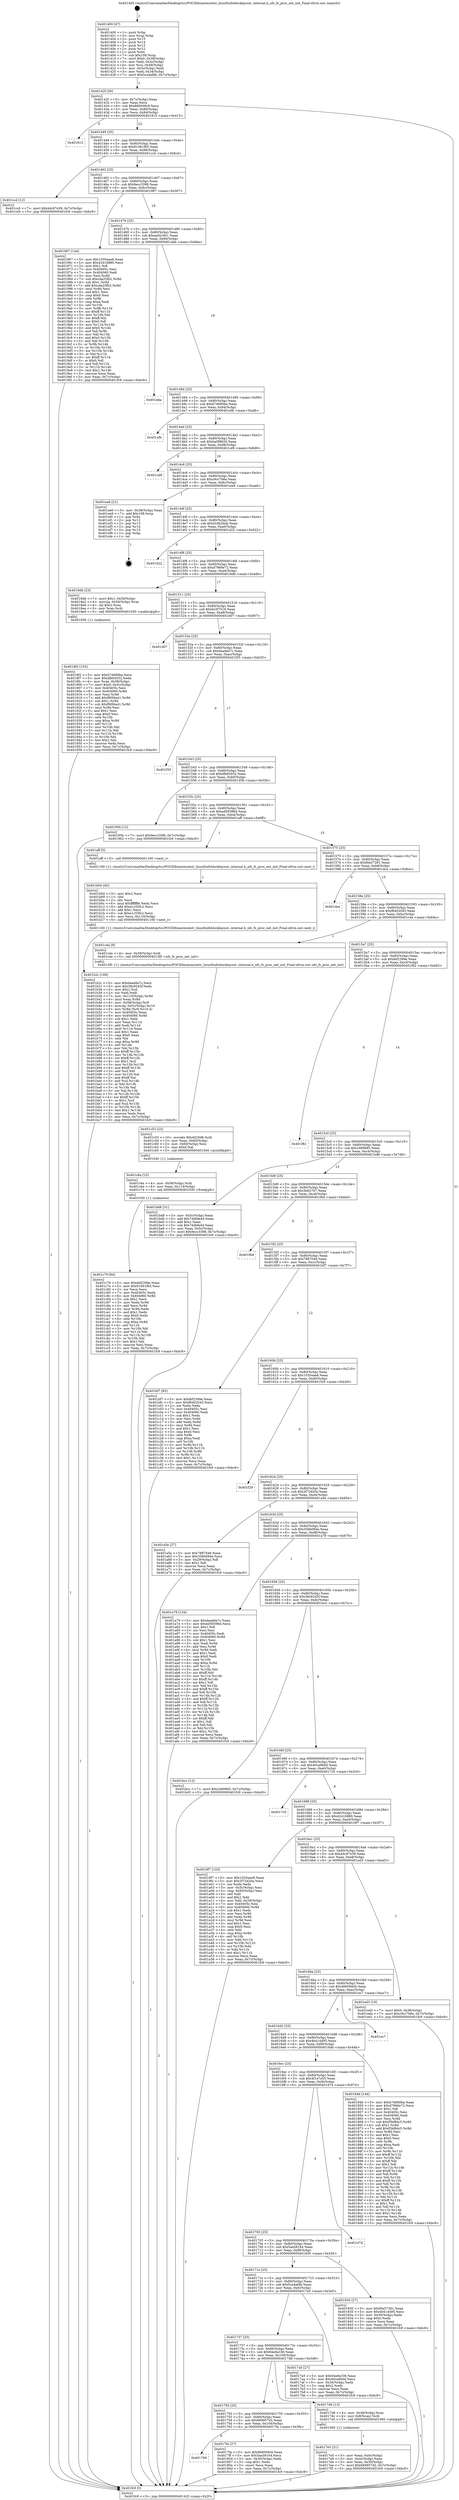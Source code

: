 digraph "0x401400" {
  label = "0x401400 (/mnt/c/Users/mathe/Desktop/tcc/POCII/binaries/extr_linuxfsnfsblocklayout..internal.h_nfs_fs_proc_net_init_Final-ollvm.out::main(0))"
  labelloc = "t"
  node[shape=record]

  Entry [label="",width=0.3,height=0.3,shape=circle,fillcolor=black,style=filled]
  "0x40142f" [label="{
     0x40142f [26]\l
     | [instrs]\l
     &nbsp;&nbsp;0x40142f \<+3\>: mov -0x7c(%rbp),%eax\l
     &nbsp;&nbsp;0x401432 \<+2\>: mov %eax,%ecx\l
     &nbsp;&nbsp;0x401434 \<+6\>: sub $0x866009c9,%ecx\l
     &nbsp;&nbsp;0x40143a \<+3\>: mov %eax,-0x80(%rbp)\l
     &nbsp;&nbsp;0x40143d \<+6\>: mov %ecx,-0x84(%rbp)\l
     &nbsp;&nbsp;0x401443 \<+6\>: je 0000000000401815 \<main+0x415\>\l
  }"]
  "0x401815" [label="{
     0x401815\l
  }", style=dashed]
  "0x401449" [label="{
     0x401449 [25]\l
     | [instrs]\l
     &nbsp;&nbsp;0x401449 \<+5\>: jmp 000000000040144e \<main+0x4e\>\l
     &nbsp;&nbsp;0x40144e \<+3\>: mov -0x80(%rbp),%eax\l
     &nbsp;&nbsp;0x401451 \<+5\>: sub $0x91061f65,%eax\l
     &nbsp;&nbsp;0x401456 \<+6\>: mov %eax,-0x88(%rbp)\l
     &nbsp;&nbsp;0x40145c \<+6\>: je 0000000000401ccd \<main+0x8cd\>\l
  }"]
  Exit [label="",width=0.3,height=0.3,shape=circle,fillcolor=black,style=filled,peripheries=2]
  "0x401ccd" [label="{
     0x401ccd [12]\l
     | [instrs]\l
     &nbsp;&nbsp;0x401ccd \<+7\>: movl $0x44c97e39,-0x7c(%rbp)\l
     &nbsp;&nbsp;0x401cd4 \<+5\>: jmp 0000000000401fc9 \<main+0xbc9\>\l
  }"]
  "0x401462" [label="{
     0x401462 [25]\l
     | [instrs]\l
     &nbsp;&nbsp;0x401462 \<+5\>: jmp 0000000000401467 \<main+0x67\>\l
     &nbsp;&nbsp;0x401467 \<+3\>: mov -0x80(%rbp),%eax\l
     &nbsp;&nbsp;0x40146a \<+5\>: sub $0x9ecc3398,%eax\l
     &nbsp;&nbsp;0x40146f \<+6\>: mov %eax,-0x8c(%rbp)\l
     &nbsp;&nbsp;0x401475 \<+6\>: je 0000000000401967 \<main+0x567\>\l
  }"]
  "0x401c79" [label="{
     0x401c79 [84]\l
     | [instrs]\l
     &nbsp;&nbsp;0x401c79 \<+5\>: mov $0xfef2399e,%eax\l
     &nbsp;&nbsp;0x401c7e \<+5\>: mov $0x91061f65,%esi\l
     &nbsp;&nbsp;0x401c83 \<+2\>: xor %ecx,%ecx\l
     &nbsp;&nbsp;0x401c85 \<+7\>: mov 0x40405c,%edx\l
     &nbsp;&nbsp;0x401c8c \<+8\>: mov 0x404060,%r8d\l
     &nbsp;&nbsp;0x401c94 \<+3\>: sub $0x1,%ecx\l
     &nbsp;&nbsp;0x401c97 \<+3\>: mov %edx,%r9d\l
     &nbsp;&nbsp;0x401c9a \<+3\>: add %ecx,%r9d\l
     &nbsp;&nbsp;0x401c9d \<+4\>: imul %r9d,%edx\l
     &nbsp;&nbsp;0x401ca1 \<+3\>: and $0x1,%edx\l
     &nbsp;&nbsp;0x401ca4 \<+3\>: cmp $0x0,%edx\l
     &nbsp;&nbsp;0x401ca7 \<+4\>: sete %r10b\l
     &nbsp;&nbsp;0x401cab \<+4\>: cmp $0xa,%r8d\l
     &nbsp;&nbsp;0x401caf \<+4\>: setl %r11b\l
     &nbsp;&nbsp;0x401cb3 \<+3\>: mov %r10b,%bl\l
     &nbsp;&nbsp;0x401cb6 \<+3\>: and %r11b,%bl\l
     &nbsp;&nbsp;0x401cb9 \<+3\>: xor %r11b,%r10b\l
     &nbsp;&nbsp;0x401cbc \<+3\>: or %r10b,%bl\l
     &nbsp;&nbsp;0x401cbf \<+3\>: test $0x1,%bl\l
     &nbsp;&nbsp;0x401cc2 \<+3\>: cmovne %esi,%eax\l
     &nbsp;&nbsp;0x401cc5 \<+3\>: mov %eax,-0x7c(%rbp)\l
     &nbsp;&nbsp;0x401cc8 \<+5\>: jmp 0000000000401fc9 \<main+0xbc9\>\l
  }"]
  "0x401967" [label="{
     0x401967 [144]\l
     | [instrs]\l
     &nbsp;&nbsp;0x401967 \<+5\>: mov $0x1035eae8,%eax\l
     &nbsp;&nbsp;0x40196c \<+5\>: mov $0x42416880,%ecx\l
     &nbsp;&nbsp;0x401971 \<+2\>: mov $0x1,%dl\l
     &nbsp;&nbsp;0x401973 \<+7\>: mov 0x40405c,%esi\l
     &nbsp;&nbsp;0x40197a \<+7\>: mov 0x404060,%edi\l
     &nbsp;&nbsp;0x401981 \<+3\>: mov %esi,%r8d\l
     &nbsp;&nbsp;0x401984 \<+7\>: sub $0xcda25fb2,%r8d\l
     &nbsp;&nbsp;0x40198b \<+4\>: sub $0x1,%r8d\l
     &nbsp;&nbsp;0x40198f \<+7\>: add $0xcda25fb2,%r8d\l
     &nbsp;&nbsp;0x401996 \<+4\>: imul %r8d,%esi\l
     &nbsp;&nbsp;0x40199a \<+3\>: and $0x1,%esi\l
     &nbsp;&nbsp;0x40199d \<+3\>: cmp $0x0,%esi\l
     &nbsp;&nbsp;0x4019a0 \<+4\>: sete %r9b\l
     &nbsp;&nbsp;0x4019a4 \<+3\>: cmp $0xa,%edi\l
     &nbsp;&nbsp;0x4019a7 \<+4\>: setl %r10b\l
     &nbsp;&nbsp;0x4019ab \<+3\>: mov %r9b,%r11b\l
     &nbsp;&nbsp;0x4019ae \<+4\>: xor $0xff,%r11b\l
     &nbsp;&nbsp;0x4019b2 \<+3\>: mov %r10b,%bl\l
     &nbsp;&nbsp;0x4019b5 \<+3\>: xor $0xff,%bl\l
     &nbsp;&nbsp;0x4019b8 \<+3\>: xor $0x0,%dl\l
     &nbsp;&nbsp;0x4019bb \<+3\>: mov %r11b,%r14b\l
     &nbsp;&nbsp;0x4019be \<+4\>: and $0x0,%r14b\l
     &nbsp;&nbsp;0x4019c2 \<+3\>: and %dl,%r9b\l
     &nbsp;&nbsp;0x4019c5 \<+3\>: mov %bl,%r15b\l
     &nbsp;&nbsp;0x4019c8 \<+4\>: and $0x0,%r15b\l
     &nbsp;&nbsp;0x4019cc \<+3\>: and %dl,%r10b\l
     &nbsp;&nbsp;0x4019cf \<+3\>: or %r9b,%r14b\l
     &nbsp;&nbsp;0x4019d2 \<+3\>: or %r10b,%r15b\l
     &nbsp;&nbsp;0x4019d5 \<+3\>: xor %r15b,%r14b\l
     &nbsp;&nbsp;0x4019d8 \<+3\>: or %bl,%r11b\l
     &nbsp;&nbsp;0x4019db \<+4\>: xor $0xff,%r11b\l
     &nbsp;&nbsp;0x4019df \<+3\>: or $0x0,%dl\l
     &nbsp;&nbsp;0x4019e2 \<+3\>: and %dl,%r11b\l
     &nbsp;&nbsp;0x4019e5 \<+3\>: or %r11b,%r14b\l
     &nbsp;&nbsp;0x4019e8 \<+4\>: test $0x1,%r14b\l
     &nbsp;&nbsp;0x4019ec \<+3\>: cmovne %ecx,%eax\l
     &nbsp;&nbsp;0x4019ef \<+3\>: mov %eax,-0x7c(%rbp)\l
     &nbsp;&nbsp;0x4019f2 \<+5\>: jmp 0000000000401fc9 \<main+0xbc9\>\l
  }"]
  "0x40147b" [label="{
     0x40147b [25]\l
     | [instrs]\l
     &nbsp;&nbsp;0x40147b \<+5\>: jmp 0000000000401480 \<main+0x80\>\l
     &nbsp;&nbsp;0x401480 \<+3\>: mov -0x80(%rbp),%eax\l
     &nbsp;&nbsp;0x401483 \<+5\>: sub $0xaed2c9c1,%eax\l
     &nbsp;&nbsp;0x401488 \<+6\>: mov %eax,-0x90(%rbp)\l
     &nbsp;&nbsp;0x40148e \<+6\>: je 0000000000401dda \<main+0x9da\>\l
  }"]
  "0x401c6a" [label="{
     0x401c6a [15]\l
     | [instrs]\l
     &nbsp;&nbsp;0x401c6a \<+4\>: mov -0x58(%rbp),%rdi\l
     &nbsp;&nbsp;0x401c6e \<+6\>: mov %eax,-0x114(%rbp)\l
     &nbsp;&nbsp;0x401c74 \<+5\>: call 0000000000401030 \<free@plt\>\l
     | [calls]\l
     &nbsp;&nbsp;0x401030 \{1\} (unknown)\l
  }"]
  "0x401dda" [label="{
     0x401dda\l
  }", style=dashed]
  "0x401494" [label="{
     0x401494 [25]\l
     | [instrs]\l
     &nbsp;&nbsp;0x401494 \<+5\>: jmp 0000000000401499 \<main+0x99\>\l
     &nbsp;&nbsp;0x401499 \<+3\>: mov -0x80(%rbp),%eax\l
     &nbsp;&nbsp;0x40149c \<+5\>: sub $0xb74680ba,%eax\l
     &nbsp;&nbsp;0x4014a1 \<+6\>: mov %eax,-0x94(%rbp)\l
     &nbsp;&nbsp;0x4014a7 \<+6\>: je 0000000000401efb \<main+0xafb\>\l
  }"]
  "0x401c53" [label="{
     0x401c53 [23]\l
     | [instrs]\l
     &nbsp;&nbsp;0x401c53 \<+10\>: movabs $0x4020d6,%rdi\l
     &nbsp;&nbsp;0x401c5d \<+3\>: mov %eax,-0x60(%rbp)\l
     &nbsp;&nbsp;0x401c60 \<+3\>: mov -0x60(%rbp),%esi\l
     &nbsp;&nbsp;0x401c63 \<+2\>: mov $0x0,%al\l
     &nbsp;&nbsp;0x401c65 \<+5\>: call 0000000000401040 \<printf@plt\>\l
     | [calls]\l
     &nbsp;&nbsp;0x401040 \{1\} (unknown)\l
  }"]
  "0x401efb" [label="{
     0x401efb\l
  }", style=dashed]
  "0x4014ad" [label="{
     0x4014ad [25]\l
     | [instrs]\l
     &nbsp;&nbsp;0x4014ad \<+5\>: jmp 00000000004014b2 \<main+0xb2\>\l
     &nbsp;&nbsp;0x4014b2 \<+3\>: mov -0x80(%rbp),%eax\l
     &nbsp;&nbsp;0x4014b5 \<+5\>: sub $0xba5f8626,%eax\l
     &nbsp;&nbsp;0x4014ba \<+6\>: mov %eax,-0x98(%rbp)\l
     &nbsp;&nbsp;0x4014c0 \<+6\>: je 0000000000401cd9 \<main+0x8d9\>\l
  }"]
  "0x401b2c" [label="{
     0x401b2c [160]\l
     | [instrs]\l
     &nbsp;&nbsp;0x401b2c \<+5\>: mov $0xdeadda7c,%ecx\l
     &nbsp;&nbsp;0x401b31 \<+5\>: mov $0x38c9245f,%edx\l
     &nbsp;&nbsp;0x401b36 \<+3\>: mov $0x1,%sil\l
     &nbsp;&nbsp;0x401b39 \<+2\>: xor %edi,%edi\l
     &nbsp;&nbsp;0x401b3b \<+7\>: mov -0x110(%rbp),%r8d\l
     &nbsp;&nbsp;0x401b42 \<+4\>: imul %eax,%r8d\l
     &nbsp;&nbsp;0x401b46 \<+4\>: mov -0x58(%rbp),%r9\l
     &nbsp;&nbsp;0x401b4a \<+4\>: movslq -0x5c(%rbp),%r10\l
     &nbsp;&nbsp;0x401b4e \<+4\>: mov %r8d,(%r9,%r10,4)\l
     &nbsp;&nbsp;0x401b52 \<+7\>: mov 0x40405c,%eax\l
     &nbsp;&nbsp;0x401b59 \<+8\>: mov 0x404060,%r8d\l
     &nbsp;&nbsp;0x401b61 \<+3\>: sub $0x1,%edi\l
     &nbsp;&nbsp;0x401b64 \<+3\>: mov %eax,%r11d\l
     &nbsp;&nbsp;0x401b67 \<+3\>: add %edi,%r11d\l
     &nbsp;&nbsp;0x401b6a \<+4\>: imul %r11d,%eax\l
     &nbsp;&nbsp;0x401b6e \<+3\>: and $0x1,%eax\l
     &nbsp;&nbsp;0x401b71 \<+3\>: cmp $0x0,%eax\l
     &nbsp;&nbsp;0x401b74 \<+3\>: sete %bl\l
     &nbsp;&nbsp;0x401b77 \<+4\>: cmp $0xa,%r8d\l
     &nbsp;&nbsp;0x401b7b \<+4\>: setl %r14b\l
     &nbsp;&nbsp;0x401b7f \<+3\>: mov %bl,%r15b\l
     &nbsp;&nbsp;0x401b82 \<+4\>: xor $0xff,%r15b\l
     &nbsp;&nbsp;0x401b86 \<+3\>: mov %r14b,%r12b\l
     &nbsp;&nbsp;0x401b89 \<+4\>: xor $0xff,%r12b\l
     &nbsp;&nbsp;0x401b8d \<+4\>: xor $0x1,%sil\l
     &nbsp;&nbsp;0x401b91 \<+3\>: mov %r15b,%r13b\l
     &nbsp;&nbsp;0x401b94 \<+4\>: and $0xff,%r13b\l
     &nbsp;&nbsp;0x401b98 \<+3\>: and %sil,%bl\l
     &nbsp;&nbsp;0x401b9b \<+3\>: mov %r12b,%al\l
     &nbsp;&nbsp;0x401b9e \<+2\>: and $0xff,%al\l
     &nbsp;&nbsp;0x401ba0 \<+3\>: and %sil,%r14b\l
     &nbsp;&nbsp;0x401ba3 \<+3\>: or %bl,%r13b\l
     &nbsp;&nbsp;0x401ba6 \<+3\>: or %r14b,%al\l
     &nbsp;&nbsp;0x401ba9 \<+3\>: xor %al,%r13b\l
     &nbsp;&nbsp;0x401bac \<+3\>: or %r12b,%r15b\l
     &nbsp;&nbsp;0x401baf \<+4\>: xor $0xff,%r15b\l
     &nbsp;&nbsp;0x401bb3 \<+4\>: or $0x1,%sil\l
     &nbsp;&nbsp;0x401bb7 \<+3\>: and %sil,%r15b\l
     &nbsp;&nbsp;0x401bba \<+3\>: or %r15b,%r13b\l
     &nbsp;&nbsp;0x401bbd \<+4\>: test $0x1,%r13b\l
     &nbsp;&nbsp;0x401bc1 \<+3\>: cmovne %edx,%ecx\l
     &nbsp;&nbsp;0x401bc4 \<+3\>: mov %ecx,-0x7c(%rbp)\l
     &nbsp;&nbsp;0x401bc7 \<+5\>: jmp 0000000000401fc9 \<main+0xbc9\>\l
  }"]
  "0x401cd9" [label="{
     0x401cd9\l
  }", style=dashed]
  "0x4014c6" [label="{
     0x4014c6 [25]\l
     | [instrs]\l
     &nbsp;&nbsp;0x4014c6 \<+5\>: jmp 00000000004014cb \<main+0xcb\>\l
     &nbsp;&nbsp;0x4014cb \<+3\>: mov -0x80(%rbp),%eax\l
     &nbsp;&nbsp;0x4014ce \<+5\>: sub $0xc9cc7b6e,%eax\l
     &nbsp;&nbsp;0x4014d3 \<+6\>: mov %eax,-0x9c(%rbp)\l
     &nbsp;&nbsp;0x4014d9 \<+6\>: je 0000000000401ee6 \<main+0xae6\>\l
  }"]
  "0x401b04" [label="{
     0x401b04 [40]\l
     | [instrs]\l
     &nbsp;&nbsp;0x401b04 \<+5\>: mov $0x2,%ecx\l
     &nbsp;&nbsp;0x401b09 \<+1\>: cltd\l
     &nbsp;&nbsp;0x401b0a \<+2\>: idiv %ecx\l
     &nbsp;&nbsp;0x401b0c \<+6\>: imul $0xfffffffe,%edx,%ecx\l
     &nbsp;&nbsp;0x401b12 \<+6\>: add $0xe1c55fc2,%ecx\l
     &nbsp;&nbsp;0x401b18 \<+3\>: add $0x1,%ecx\l
     &nbsp;&nbsp;0x401b1b \<+6\>: sub $0xe1c55fc2,%ecx\l
     &nbsp;&nbsp;0x401b21 \<+6\>: mov %ecx,-0x110(%rbp)\l
     &nbsp;&nbsp;0x401b27 \<+5\>: call 0000000000401160 \<next_i\>\l
     | [calls]\l
     &nbsp;&nbsp;0x401160 \{1\} (/mnt/c/Users/mathe/Desktop/tcc/POCII/binaries/extr_linuxfsnfsblocklayout..internal.h_nfs_fs_proc_net_init_Final-ollvm.out::next_i)\l
  }"]
  "0x401ee6" [label="{
     0x401ee6 [21]\l
     | [instrs]\l
     &nbsp;&nbsp;0x401ee6 \<+3\>: mov -0x38(%rbp),%eax\l
     &nbsp;&nbsp;0x401ee9 \<+7\>: add $0x108,%rsp\l
     &nbsp;&nbsp;0x401ef0 \<+1\>: pop %rbx\l
     &nbsp;&nbsp;0x401ef1 \<+2\>: pop %r12\l
     &nbsp;&nbsp;0x401ef3 \<+2\>: pop %r13\l
     &nbsp;&nbsp;0x401ef5 \<+2\>: pop %r14\l
     &nbsp;&nbsp;0x401ef7 \<+2\>: pop %r15\l
     &nbsp;&nbsp;0x401ef9 \<+1\>: pop %rbp\l
     &nbsp;&nbsp;0x401efa \<+1\>: ret\l
  }"]
  "0x4014df" [label="{
     0x4014df [25]\l
     | [instrs]\l
     &nbsp;&nbsp;0x4014df \<+5\>: jmp 00000000004014e4 \<main+0xe4\>\l
     &nbsp;&nbsp;0x4014e4 \<+3\>: mov -0x80(%rbp),%eax\l
     &nbsp;&nbsp;0x4014e7 \<+5\>: sub $0xd16b2bab,%eax\l
     &nbsp;&nbsp;0x4014ec \<+6\>: mov %eax,-0xa0(%rbp)\l
     &nbsp;&nbsp;0x4014f2 \<+6\>: je 0000000000401d22 \<main+0x922\>\l
  }"]
  "0x4018f2" [label="{
     0x4018f2 [105]\l
     | [instrs]\l
     &nbsp;&nbsp;0x4018f2 \<+5\>: mov $0xb74680ba,%ecx\l
     &nbsp;&nbsp;0x4018f7 \<+5\>: mov $0xdfb92032,%edx\l
     &nbsp;&nbsp;0x4018fc \<+4\>: mov %rax,-0x58(%rbp)\l
     &nbsp;&nbsp;0x401900 \<+7\>: movl $0x0,-0x5c(%rbp)\l
     &nbsp;&nbsp;0x401907 \<+7\>: mov 0x40405c,%esi\l
     &nbsp;&nbsp;0x40190e \<+8\>: mov 0x404060,%r8d\l
     &nbsp;&nbsp;0x401916 \<+3\>: mov %esi,%r9d\l
     &nbsp;&nbsp;0x401919 \<+7\>: add $0xf90f4a41,%r9d\l
     &nbsp;&nbsp;0x401920 \<+4\>: sub $0x1,%r9d\l
     &nbsp;&nbsp;0x401924 \<+7\>: sub $0xf90f4a41,%r9d\l
     &nbsp;&nbsp;0x40192b \<+4\>: imul %r9d,%esi\l
     &nbsp;&nbsp;0x40192f \<+3\>: and $0x1,%esi\l
     &nbsp;&nbsp;0x401932 \<+3\>: cmp $0x0,%esi\l
     &nbsp;&nbsp;0x401935 \<+4\>: sete %r10b\l
     &nbsp;&nbsp;0x401939 \<+4\>: cmp $0xa,%r8d\l
     &nbsp;&nbsp;0x40193d \<+4\>: setl %r11b\l
     &nbsp;&nbsp;0x401941 \<+3\>: mov %r10b,%bl\l
     &nbsp;&nbsp;0x401944 \<+3\>: and %r11b,%bl\l
     &nbsp;&nbsp;0x401947 \<+3\>: xor %r11b,%r10b\l
     &nbsp;&nbsp;0x40194a \<+3\>: or %r10b,%bl\l
     &nbsp;&nbsp;0x40194d \<+3\>: test $0x1,%bl\l
     &nbsp;&nbsp;0x401950 \<+3\>: cmovne %edx,%ecx\l
     &nbsp;&nbsp;0x401953 \<+3\>: mov %ecx,-0x7c(%rbp)\l
     &nbsp;&nbsp;0x401956 \<+5\>: jmp 0000000000401fc9 \<main+0xbc9\>\l
  }"]
  "0x401d22" [label="{
     0x401d22\l
  }", style=dashed]
  "0x4014f8" [label="{
     0x4014f8 [25]\l
     | [instrs]\l
     &nbsp;&nbsp;0x4014f8 \<+5\>: jmp 00000000004014fd \<main+0xfd\>\l
     &nbsp;&nbsp;0x4014fd \<+3\>: mov -0x80(%rbp),%eax\l
     &nbsp;&nbsp;0x401500 \<+5\>: sub $0xd7966e72,%eax\l
     &nbsp;&nbsp;0x401505 \<+6\>: mov %eax,-0xa4(%rbp)\l
     &nbsp;&nbsp;0x40150b \<+6\>: je 00000000004018db \<main+0x4db\>\l
  }"]
  "0x401769" [label="{
     0x401769\l
  }", style=dashed]
  "0x4018db" [label="{
     0x4018db [23]\l
     | [instrs]\l
     &nbsp;&nbsp;0x4018db \<+7\>: movl $0x1,-0x50(%rbp)\l
     &nbsp;&nbsp;0x4018e2 \<+4\>: movslq -0x50(%rbp),%rax\l
     &nbsp;&nbsp;0x4018e6 \<+4\>: shl $0x2,%rax\l
     &nbsp;&nbsp;0x4018ea \<+3\>: mov %rax,%rdi\l
     &nbsp;&nbsp;0x4018ed \<+5\>: call 0000000000401050 \<malloc@plt\>\l
     | [calls]\l
     &nbsp;&nbsp;0x401050 \{1\} (unknown)\l
  }"]
  "0x401511" [label="{
     0x401511 [25]\l
     | [instrs]\l
     &nbsp;&nbsp;0x401511 \<+5\>: jmp 0000000000401516 \<main+0x116\>\l
     &nbsp;&nbsp;0x401516 \<+3\>: mov -0x80(%rbp),%eax\l
     &nbsp;&nbsp;0x401519 \<+5\>: sub $0xdc3f7519,%eax\l
     &nbsp;&nbsp;0x40151e \<+6\>: mov %eax,-0xa8(%rbp)\l
     &nbsp;&nbsp;0x401524 \<+6\>: je 0000000000401d07 \<main+0x907\>\l
  }"]
  "0x4017fa" [label="{
     0x4017fa [27]\l
     | [instrs]\l
     &nbsp;&nbsp;0x4017fa \<+5\>: mov $0x866009c9,%eax\l
     &nbsp;&nbsp;0x4017ff \<+5\>: mov $0x5aa58164,%ecx\l
     &nbsp;&nbsp;0x401804 \<+3\>: mov -0x30(%rbp),%edx\l
     &nbsp;&nbsp;0x401807 \<+3\>: cmp $0x1,%edx\l
     &nbsp;&nbsp;0x40180a \<+3\>: cmovl %ecx,%eax\l
     &nbsp;&nbsp;0x40180d \<+3\>: mov %eax,-0x7c(%rbp)\l
     &nbsp;&nbsp;0x401810 \<+5\>: jmp 0000000000401fc9 \<main+0xbc9\>\l
  }"]
  "0x401d07" [label="{
     0x401d07\l
  }", style=dashed]
  "0x40152a" [label="{
     0x40152a [25]\l
     | [instrs]\l
     &nbsp;&nbsp;0x40152a \<+5\>: jmp 000000000040152f \<main+0x12f\>\l
     &nbsp;&nbsp;0x40152f \<+3\>: mov -0x80(%rbp),%eax\l
     &nbsp;&nbsp;0x401532 \<+5\>: sub $0xdeadda7c,%eax\l
     &nbsp;&nbsp;0x401537 \<+6\>: mov %eax,-0xac(%rbp)\l
     &nbsp;&nbsp;0x40153d \<+6\>: je 0000000000401f35 \<main+0xb35\>\l
  }"]
  "0x4017e5" [label="{
     0x4017e5 [21]\l
     | [instrs]\l
     &nbsp;&nbsp;0x4017e5 \<+3\>: mov %eax,-0x4c(%rbp)\l
     &nbsp;&nbsp;0x4017e8 \<+3\>: mov -0x4c(%rbp),%eax\l
     &nbsp;&nbsp;0x4017eb \<+3\>: mov %eax,-0x30(%rbp)\l
     &nbsp;&nbsp;0x4017ee \<+7\>: movl $0x669957d2,-0x7c(%rbp)\l
     &nbsp;&nbsp;0x4017f5 \<+5\>: jmp 0000000000401fc9 \<main+0xbc9\>\l
  }"]
  "0x401f35" [label="{
     0x401f35\l
  }", style=dashed]
  "0x401543" [label="{
     0x401543 [25]\l
     | [instrs]\l
     &nbsp;&nbsp;0x401543 \<+5\>: jmp 0000000000401548 \<main+0x148\>\l
     &nbsp;&nbsp;0x401548 \<+3\>: mov -0x80(%rbp),%eax\l
     &nbsp;&nbsp;0x40154b \<+5\>: sub $0xdfb92032,%eax\l
     &nbsp;&nbsp;0x401550 \<+6\>: mov %eax,-0xb0(%rbp)\l
     &nbsp;&nbsp;0x401556 \<+6\>: je 000000000040195b \<main+0x55b\>\l
  }"]
  "0x401750" [label="{
     0x401750 [25]\l
     | [instrs]\l
     &nbsp;&nbsp;0x401750 \<+5\>: jmp 0000000000401755 \<main+0x355\>\l
     &nbsp;&nbsp;0x401755 \<+3\>: mov -0x80(%rbp),%eax\l
     &nbsp;&nbsp;0x401758 \<+5\>: sub $0x669957d2,%eax\l
     &nbsp;&nbsp;0x40175d \<+6\>: mov %eax,-0x104(%rbp)\l
     &nbsp;&nbsp;0x401763 \<+6\>: je 00000000004017fa \<main+0x3fa\>\l
  }"]
  "0x40195b" [label="{
     0x40195b [12]\l
     | [instrs]\l
     &nbsp;&nbsp;0x40195b \<+7\>: movl $0x9ecc3398,-0x7c(%rbp)\l
     &nbsp;&nbsp;0x401962 \<+5\>: jmp 0000000000401fc9 \<main+0xbc9\>\l
  }"]
  "0x40155c" [label="{
     0x40155c [25]\l
     | [instrs]\l
     &nbsp;&nbsp;0x40155c \<+5\>: jmp 0000000000401561 \<main+0x161\>\l
     &nbsp;&nbsp;0x401561 \<+3\>: mov -0x80(%rbp),%eax\l
     &nbsp;&nbsp;0x401564 \<+5\>: sub $0xed59396d,%eax\l
     &nbsp;&nbsp;0x401569 \<+6\>: mov %eax,-0xb4(%rbp)\l
     &nbsp;&nbsp;0x40156f \<+6\>: je 0000000000401aff \<main+0x6ff\>\l
  }"]
  "0x4017d8" [label="{
     0x4017d8 [13]\l
     | [instrs]\l
     &nbsp;&nbsp;0x4017d8 \<+4\>: mov -0x48(%rbp),%rax\l
     &nbsp;&nbsp;0x4017dc \<+4\>: mov 0x8(%rax),%rdi\l
     &nbsp;&nbsp;0x4017e0 \<+5\>: call 0000000000401060 \<atoi@plt\>\l
     | [calls]\l
     &nbsp;&nbsp;0x401060 \{1\} (unknown)\l
  }"]
  "0x401aff" [label="{
     0x401aff [5]\l
     | [instrs]\l
     &nbsp;&nbsp;0x401aff \<+5\>: call 0000000000401160 \<next_i\>\l
     | [calls]\l
     &nbsp;&nbsp;0x401160 \{1\} (/mnt/c/Users/mathe/Desktop/tcc/POCII/binaries/extr_linuxfsnfsblocklayout..internal.h_nfs_fs_proc_net_init_Final-ollvm.out::next_i)\l
  }"]
  "0x401575" [label="{
     0x401575 [25]\l
     | [instrs]\l
     &nbsp;&nbsp;0x401575 \<+5\>: jmp 000000000040157a \<main+0x17a\>\l
     &nbsp;&nbsp;0x40157a \<+3\>: mov -0x80(%rbp),%eax\l
     &nbsp;&nbsp;0x40157d \<+5\>: sub $0xf0a57281,%eax\l
     &nbsp;&nbsp;0x401582 \<+6\>: mov %eax,-0xb8(%rbp)\l
     &nbsp;&nbsp;0x401588 \<+6\>: je 0000000000401dce \<main+0x9ce\>\l
  }"]
  "0x401400" [label="{
     0x401400 [47]\l
     | [instrs]\l
     &nbsp;&nbsp;0x401400 \<+1\>: push %rbp\l
     &nbsp;&nbsp;0x401401 \<+3\>: mov %rsp,%rbp\l
     &nbsp;&nbsp;0x401404 \<+2\>: push %r15\l
     &nbsp;&nbsp;0x401406 \<+2\>: push %r14\l
     &nbsp;&nbsp;0x401408 \<+2\>: push %r13\l
     &nbsp;&nbsp;0x40140a \<+2\>: push %r12\l
     &nbsp;&nbsp;0x40140c \<+1\>: push %rbx\l
     &nbsp;&nbsp;0x40140d \<+7\>: sub $0x108,%rsp\l
     &nbsp;&nbsp;0x401414 \<+7\>: movl $0x0,-0x38(%rbp)\l
     &nbsp;&nbsp;0x40141b \<+3\>: mov %edi,-0x3c(%rbp)\l
     &nbsp;&nbsp;0x40141e \<+4\>: mov %rsi,-0x48(%rbp)\l
     &nbsp;&nbsp;0x401422 \<+3\>: mov -0x3c(%rbp),%edi\l
     &nbsp;&nbsp;0x401425 \<+3\>: mov %edi,-0x34(%rbp)\l
     &nbsp;&nbsp;0x401428 \<+7\>: movl $0x5ca4afdb,-0x7c(%rbp)\l
  }"]
  "0x401dce" [label="{
     0x401dce\l
  }", style=dashed]
  "0x40158e" [label="{
     0x40158e [25]\l
     | [instrs]\l
     &nbsp;&nbsp;0x40158e \<+5\>: jmp 0000000000401593 \<main+0x193\>\l
     &nbsp;&nbsp;0x401593 \<+3\>: mov -0x80(%rbp),%eax\l
     &nbsp;&nbsp;0x401596 \<+5\>: sub $0xf6402045,%eax\l
     &nbsp;&nbsp;0x40159b \<+6\>: mov %eax,-0xbc(%rbp)\l
     &nbsp;&nbsp;0x4015a1 \<+6\>: je 0000000000401c4a \<main+0x84a\>\l
  }"]
  "0x401fc9" [label="{
     0x401fc9 [5]\l
     | [instrs]\l
     &nbsp;&nbsp;0x401fc9 \<+5\>: jmp 000000000040142f \<main+0x2f\>\l
  }"]
  "0x401c4a" [label="{
     0x401c4a [9]\l
     | [instrs]\l
     &nbsp;&nbsp;0x401c4a \<+4\>: mov -0x58(%rbp),%rdi\l
     &nbsp;&nbsp;0x401c4e \<+5\>: call 00000000004013f0 \<nfs_fs_proc_net_init\>\l
     | [calls]\l
     &nbsp;&nbsp;0x4013f0 \{1\} (/mnt/c/Users/mathe/Desktop/tcc/POCII/binaries/extr_linuxfsnfsblocklayout..internal.h_nfs_fs_proc_net_init_Final-ollvm.out::nfs_fs_proc_net_init)\l
  }"]
  "0x4015a7" [label="{
     0x4015a7 [25]\l
     | [instrs]\l
     &nbsp;&nbsp;0x4015a7 \<+5\>: jmp 00000000004015ac \<main+0x1ac\>\l
     &nbsp;&nbsp;0x4015ac \<+3\>: mov -0x80(%rbp),%eax\l
     &nbsp;&nbsp;0x4015af \<+5\>: sub $0xfef2399e,%eax\l
     &nbsp;&nbsp;0x4015b4 \<+6\>: mov %eax,-0xc0(%rbp)\l
     &nbsp;&nbsp;0x4015ba \<+6\>: je 0000000000401f82 \<main+0xb82\>\l
  }"]
  "0x401737" [label="{
     0x401737 [25]\l
     | [instrs]\l
     &nbsp;&nbsp;0x401737 \<+5\>: jmp 000000000040173c \<main+0x33c\>\l
     &nbsp;&nbsp;0x40173c \<+3\>: mov -0x80(%rbp),%eax\l
     &nbsp;&nbsp;0x40173f \<+5\>: sub $0x64a9a336,%eax\l
     &nbsp;&nbsp;0x401744 \<+6\>: mov %eax,-0x100(%rbp)\l
     &nbsp;&nbsp;0x40174a \<+6\>: je 00000000004017d8 \<main+0x3d8\>\l
  }"]
  "0x401f82" [label="{
     0x401f82\l
  }", style=dashed]
  "0x4015c0" [label="{
     0x4015c0 [25]\l
     | [instrs]\l
     &nbsp;&nbsp;0x4015c0 \<+5\>: jmp 00000000004015c5 \<main+0x1c5\>\l
     &nbsp;&nbsp;0x4015c5 \<+3\>: mov -0x80(%rbp),%eax\l
     &nbsp;&nbsp;0x4015c8 \<+5\>: sub $0x2489965,%eax\l
     &nbsp;&nbsp;0x4015cd \<+6\>: mov %eax,-0xc4(%rbp)\l
     &nbsp;&nbsp;0x4015d3 \<+6\>: je 0000000000401bd8 \<main+0x7d8\>\l
  }"]
  "0x4017a5" [label="{
     0x4017a5 [27]\l
     | [instrs]\l
     &nbsp;&nbsp;0x4017a5 \<+5\>: mov $0x64a9a336,%eax\l
     &nbsp;&nbsp;0x4017aa \<+5\>: mov $0x40ca9b0d,%ecx\l
     &nbsp;&nbsp;0x4017af \<+3\>: mov -0x34(%rbp),%edx\l
     &nbsp;&nbsp;0x4017b2 \<+3\>: cmp $0x2,%edx\l
     &nbsp;&nbsp;0x4017b5 \<+3\>: cmovne %ecx,%eax\l
     &nbsp;&nbsp;0x4017b8 \<+3\>: mov %eax,-0x7c(%rbp)\l
     &nbsp;&nbsp;0x4017bb \<+5\>: jmp 0000000000401fc9 \<main+0xbc9\>\l
  }"]
  "0x401bd8" [label="{
     0x401bd8 [31]\l
     | [instrs]\l
     &nbsp;&nbsp;0x401bd8 \<+3\>: mov -0x5c(%rbp),%eax\l
     &nbsp;&nbsp;0x401bdb \<+5\>: add $0x7ddbfe44,%eax\l
     &nbsp;&nbsp;0x401be0 \<+3\>: add $0x1,%eax\l
     &nbsp;&nbsp;0x401be3 \<+5\>: sub $0x7ddbfe44,%eax\l
     &nbsp;&nbsp;0x401be8 \<+3\>: mov %eax,-0x5c(%rbp)\l
     &nbsp;&nbsp;0x401beb \<+7\>: movl $0x9ecc3398,-0x7c(%rbp)\l
     &nbsp;&nbsp;0x401bf2 \<+5\>: jmp 0000000000401fc9 \<main+0xbc9\>\l
  }"]
  "0x4015d9" [label="{
     0x4015d9 [25]\l
     | [instrs]\l
     &nbsp;&nbsp;0x4015d9 \<+5\>: jmp 00000000004015de \<main+0x1de\>\l
     &nbsp;&nbsp;0x4015de \<+3\>: mov -0x80(%rbp),%eax\l
     &nbsp;&nbsp;0x4015e1 \<+5\>: sub $0x3b627b7,%eax\l
     &nbsp;&nbsp;0x4015e6 \<+6\>: mov %eax,-0xc8(%rbp)\l
     &nbsp;&nbsp;0x4015ec \<+6\>: je 0000000000401fbd \<main+0xbbd\>\l
  }"]
  "0x40171e" [label="{
     0x40171e [25]\l
     | [instrs]\l
     &nbsp;&nbsp;0x40171e \<+5\>: jmp 0000000000401723 \<main+0x323\>\l
     &nbsp;&nbsp;0x401723 \<+3\>: mov -0x80(%rbp),%eax\l
     &nbsp;&nbsp;0x401726 \<+5\>: sub $0x5ca4afdb,%eax\l
     &nbsp;&nbsp;0x40172b \<+6\>: mov %eax,-0xfc(%rbp)\l
     &nbsp;&nbsp;0x401731 \<+6\>: je 00000000004017a5 \<main+0x3a5\>\l
  }"]
  "0x401fbd" [label="{
     0x401fbd\l
  }", style=dashed]
  "0x4015f2" [label="{
     0x4015f2 [25]\l
     | [instrs]\l
     &nbsp;&nbsp;0x4015f2 \<+5\>: jmp 00000000004015f7 \<main+0x1f7\>\l
     &nbsp;&nbsp;0x4015f7 \<+3\>: mov -0x80(%rbp),%eax\l
     &nbsp;&nbsp;0x4015fa \<+5\>: sub $0x7887046,%eax\l
     &nbsp;&nbsp;0x4015ff \<+6\>: mov %eax,-0xcc(%rbp)\l
     &nbsp;&nbsp;0x401605 \<+6\>: je 0000000000401bf7 \<main+0x7f7\>\l
  }"]
  "0x401830" [label="{
     0x401830 [27]\l
     | [instrs]\l
     &nbsp;&nbsp;0x401830 \<+5\>: mov $0xf0a57281,%eax\l
     &nbsp;&nbsp;0x401835 \<+5\>: mov $0x4b414495,%ecx\l
     &nbsp;&nbsp;0x40183a \<+3\>: mov -0x30(%rbp),%edx\l
     &nbsp;&nbsp;0x40183d \<+3\>: cmp $0x0,%edx\l
     &nbsp;&nbsp;0x401840 \<+3\>: cmove %ecx,%eax\l
     &nbsp;&nbsp;0x401843 \<+3\>: mov %eax,-0x7c(%rbp)\l
     &nbsp;&nbsp;0x401846 \<+5\>: jmp 0000000000401fc9 \<main+0xbc9\>\l
  }"]
  "0x401bf7" [label="{
     0x401bf7 [83]\l
     | [instrs]\l
     &nbsp;&nbsp;0x401bf7 \<+5\>: mov $0xfef2399e,%eax\l
     &nbsp;&nbsp;0x401bfc \<+5\>: mov $0xf6402045,%ecx\l
     &nbsp;&nbsp;0x401c01 \<+2\>: xor %edx,%edx\l
     &nbsp;&nbsp;0x401c03 \<+7\>: mov 0x40405c,%esi\l
     &nbsp;&nbsp;0x401c0a \<+7\>: mov 0x404060,%edi\l
     &nbsp;&nbsp;0x401c11 \<+3\>: sub $0x1,%edx\l
     &nbsp;&nbsp;0x401c14 \<+3\>: mov %esi,%r8d\l
     &nbsp;&nbsp;0x401c17 \<+3\>: add %edx,%r8d\l
     &nbsp;&nbsp;0x401c1a \<+4\>: imul %r8d,%esi\l
     &nbsp;&nbsp;0x401c1e \<+3\>: and $0x1,%esi\l
     &nbsp;&nbsp;0x401c21 \<+3\>: cmp $0x0,%esi\l
     &nbsp;&nbsp;0x401c24 \<+4\>: sete %r9b\l
     &nbsp;&nbsp;0x401c28 \<+3\>: cmp $0xa,%edi\l
     &nbsp;&nbsp;0x401c2b \<+4\>: setl %r10b\l
     &nbsp;&nbsp;0x401c2f \<+3\>: mov %r9b,%r11b\l
     &nbsp;&nbsp;0x401c32 \<+3\>: and %r10b,%r11b\l
     &nbsp;&nbsp;0x401c35 \<+3\>: xor %r10b,%r9b\l
     &nbsp;&nbsp;0x401c38 \<+3\>: or %r9b,%r11b\l
     &nbsp;&nbsp;0x401c3b \<+4\>: test $0x1,%r11b\l
     &nbsp;&nbsp;0x401c3f \<+3\>: cmovne %ecx,%eax\l
     &nbsp;&nbsp;0x401c42 \<+3\>: mov %eax,-0x7c(%rbp)\l
     &nbsp;&nbsp;0x401c45 \<+5\>: jmp 0000000000401fc9 \<main+0xbc9\>\l
  }"]
  "0x40160b" [label="{
     0x40160b [25]\l
     | [instrs]\l
     &nbsp;&nbsp;0x40160b \<+5\>: jmp 0000000000401610 \<main+0x210\>\l
     &nbsp;&nbsp;0x401610 \<+3\>: mov -0x80(%rbp),%eax\l
     &nbsp;&nbsp;0x401613 \<+5\>: sub $0x1035eae8,%eax\l
     &nbsp;&nbsp;0x401618 \<+6\>: mov %eax,-0xd0(%rbp)\l
     &nbsp;&nbsp;0x40161e \<+6\>: je 0000000000401f29 \<main+0xb29\>\l
  }"]
  "0x401705" [label="{
     0x401705 [25]\l
     | [instrs]\l
     &nbsp;&nbsp;0x401705 \<+5\>: jmp 000000000040170a \<main+0x30a\>\l
     &nbsp;&nbsp;0x40170a \<+3\>: mov -0x80(%rbp),%eax\l
     &nbsp;&nbsp;0x40170d \<+5\>: sub $0x5aa58164,%eax\l
     &nbsp;&nbsp;0x401712 \<+6\>: mov %eax,-0xf8(%rbp)\l
     &nbsp;&nbsp;0x401718 \<+6\>: je 0000000000401830 \<main+0x430\>\l
  }"]
  "0x401f29" [label="{
     0x401f29\l
  }", style=dashed]
  "0x401624" [label="{
     0x401624 [25]\l
     | [instrs]\l
     &nbsp;&nbsp;0x401624 \<+5\>: jmp 0000000000401629 \<main+0x229\>\l
     &nbsp;&nbsp;0x401629 \<+3\>: mov -0x80(%rbp),%eax\l
     &nbsp;&nbsp;0x40162c \<+5\>: sub $0x2f72d20a,%eax\l
     &nbsp;&nbsp;0x401631 \<+6\>: mov %eax,-0xd4(%rbp)\l
     &nbsp;&nbsp;0x401637 \<+6\>: je 0000000000401a5e \<main+0x65e\>\l
  }"]
  "0x401d74" [label="{
     0x401d74\l
  }", style=dashed]
  "0x401a5e" [label="{
     0x401a5e [27]\l
     | [instrs]\l
     &nbsp;&nbsp;0x401a5e \<+5\>: mov $0x7887046,%eax\l
     &nbsp;&nbsp;0x401a63 \<+5\>: mov $0x356b094e,%ecx\l
     &nbsp;&nbsp;0x401a68 \<+3\>: mov -0x29(%rbp),%dl\l
     &nbsp;&nbsp;0x401a6b \<+3\>: test $0x1,%dl\l
     &nbsp;&nbsp;0x401a6e \<+3\>: cmovne %ecx,%eax\l
     &nbsp;&nbsp;0x401a71 \<+3\>: mov %eax,-0x7c(%rbp)\l
     &nbsp;&nbsp;0x401a74 \<+5\>: jmp 0000000000401fc9 \<main+0xbc9\>\l
  }"]
  "0x40163d" [label="{
     0x40163d [25]\l
     | [instrs]\l
     &nbsp;&nbsp;0x40163d \<+5\>: jmp 0000000000401642 \<main+0x242\>\l
     &nbsp;&nbsp;0x401642 \<+3\>: mov -0x80(%rbp),%eax\l
     &nbsp;&nbsp;0x401645 \<+5\>: sub $0x356b094e,%eax\l
     &nbsp;&nbsp;0x40164a \<+6\>: mov %eax,-0xd8(%rbp)\l
     &nbsp;&nbsp;0x401650 \<+6\>: je 0000000000401a79 \<main+0x679\>\l
  }"]
  "0x4016ec" [label="{
     0x4016ec [25]\l
     | [instrs]\l
     &nbsp;&nbsp;0x4016ec \<+5\>: jmp 00000000004016f1 \<main+0x2f1\>\l
     &nbsp;&nbsp;0x4016f1 \<+3\>: mov -0x80(%rbp),%eax\l
     &nbsp;&nbsp;0x4016f4 \<+5\>: sub $0x4f1e7a55,%eax\l
     &nbsp;&nbsp;0x4016f9 \<+6\>: mov %eax,-0xf4(%rbp)\l
     &nbsp;&nbsp;0x4016ff \<+6\>: je 0000000000401d74 \<main+0x974\>\l
  }"]
  "0x401a79" [label="{
     0x401a79 [134]\l
     | [instrs]\l
     &nbsp;&nbsp;0x401a79 \<+5\>: mov $0xdeadda7c,%eax\l
     &nbsp;&nbsp;0x401a7e \<+5\>: mov $0xed59396d,%ecx\l
     &nbsp;&nbsp;0x401a83 \<+2\>: mov $0x1,%dl\l
     &nbsp;&nbsp;0x401a85 \<+2\>: xor %esi,%esi\l
     &nbsp;&nbsp;0x401a87 \<+7\>: mov 0x40405c,%edi\l
     &nbsp;&nbsp;0x401a8e \<+8\>: mov 0x404060,%r8d\l
     &nbsp;&nbsp;0x401a96 \<+3\>: sub $0x1,%esi\l
     &nbsp;&nbsp;0x401a99 \<+3\>: mov %edi,%r9d\l
     &nbsp;&nbsp;0x401a9c \<+3\>: add %esi,%r9d\l
     &nbsp;&nbsp;0x401a9f \<+4\>: imul %r9d,%edi\l
     &nbsp;&nbsp;0x401aa3 \<+3\>: and $0x1,%edi\l
     &nbsp;&nbsp;0x401aa6 \<+3\>: cmp $0x0,%edi\l
     &nbsp;&nbsp;0x401aa9 \<+4\>: sete %r10b\l
     &nbsp;&nbsp;0x401aad \<+4\>: cmp $0xa,%r8d\l
     &nbsp;&nbsp;0x401ab1 \<+4\>: setl %r11b\l
     &nbsp;&nbsp;0x401ab5 \<+3\>: mov %r10b,%bl\l
     &nbsp;&nbsp;0x401ab8 \<+3\>: xor $0xff,%bl\l
     &nbsp;&nbsp;0x401abb \<+3\>: mov %r11b,%r14b\l
     &nbsp;&nbsp;0x401abe \<+4\>: xor $0xff,%r14b\l
     &nbsp;&nbsp;0x401ac2 \<+3\>: xor $0x1,%dl\l
     &nbsp;&nbsp;0x401ac5 \<+3\>: mov %bl,%r15b\l
     &nbsp;&nbsp;0x401ac8 \<+4\>: and $0xff,%r15b\l
     &nbsp;&nbsp;0x401acc \<+3\>: and %dl,%r10b\l
     &nbsp;&nbsp;0x401acf \<+3\>: mov %r14b,%r12b\l
     &nbsp;&nbsp;0x401ad2 \<+4\>: and $0xff,%r12b\l
     &nbsp;&nbsp;0x401ad6 \<+3\>: and %dl,%r11b\l
     &nbsp;&nbsp;0x401ad9 \<+3\>: or %r10b,%r15b\l
     &nbsp;&nbsp;0x401adc \<+3\>: or %r11b,%r12b\l
     &nbsp;&nbsp;0x401adf \<+3\>: xor %r12b,%r15b\l
     &nbsp;&nbsp;0x401ae2 \<+3\>: or %r14b,%bl\l
     &nbsp;&nbsp;0x401ae5 \<+3\>: xor $0xff,%bl\l
     &nbsp;&nbsp;0x401ae8 \<+3\>: or $0x1,%dl\l
     &nbsp;&nbsp;0x401aeb \<+2\>: and %dl,%bl\l
     &nbsp;&nbsp;0x401aed \<+3\>: or %bl,%r15b\l
     &nbsp;&nbsp;0x401af0 \<+4\>: test $0x1,%r15b\l
     &nbsp;&nbsp;0x401af4 \<+3\>: cmovne %ecx,%eax\l
     &nbsp;&nbsp;0x401af7 \<+3\>: mov %eax,-0x7c(%rbp)\l
     &nbsp;&nbsp;0x401afa \<+5\>: jmp 0000000000401fc9 \<main+0xbc9\>\l
  }"]
  "0x401656" [label="{
     0x401656 [25]\l
     | [instrs]\l
     &nbsp;&nbsp;0x401656 \<+5\>: jmp 000000000040165b \<main+0x25b\>\l
     &nbsp;&nbsp;0x40165b \<+3\>: mov -0x80(%rbp),%eax\l
     &nbsp;&nbsp;0x40165e \<+5\>: sub $0x38c9245f,%eax\l
     &nbsp;&nbsp;0x401663 \<+6\>: mov %eax,-0xdc(%rbp)\l
     &nbsp;&nbsp;0x401669 \<+6\>: je 0000000000401bcc \<main+0x7cc\>\l
  }"]
  "0x40184b" [label="{
     0x40184b [144]\l
     | [instrs]\l
     &nbsp;&nbsp;0x40184b \<+5\>: mov $0xb74680ba,%eax\l
     &nbsp;&nbsp;0x401850 \<+5\>: mov $0xd7966e72,%ecx\l
     &nbsp;&nbsp;0x401855 \<+2\>: mov $0x1,%dl\l
     &nbsp;&nbsp;0x401857 \<+7\>: mov 0x40405c,%esi\l
     &nbsp;&nbsp;0x40185e \<+7\>: mov 0x404060,%edi\l
     &nbsp;&nbsp;0x401865 \<+3\>: mov %esi,%r8d\l
     &nbsp;&nbsp;0x401868 \<+7\>: sub $0xf5bf8dc5,%r8d\l
     &nbsp;&nbsp;0x40186f \<+4\>: sub $0x1,%r8d\l
     &nbsp;&nbsp;0x401873 \<+7\>: add $0xf5bf8dc5,%r8d\l
     &nbsp;&nbsp;0x40187a \<+4\>: imul %r8d,%esi\l
     &nbsp;&nbsp;0x40187e \<+3\>: and $0x1,%esi\l
     &nbsp;&nbsp;0x401881 \<+3\>: cmp $0x0,%esi\l
     &nbsp;&nbsp;0x401884 \<+4\>: sete %r9b\l
     &nbsp;&nbsp;0x401888 \<+3\>: cmp $0xa,%edi\l
     &nbsp;&nbsp;0x40188b \<+4\>: setl %r10b\l
     &nbsp;&nbsp;0x40188f \<+3\>: mov %r9b,%r11b\l
     &nbsp;&nbsp;0x401892 \<+4\>: xor $0xff,%r11b\l
     &nbsp;&nbsp;0x401896 \<+3\>: mov %r10b,%bl\l
     &nbsp;&nbsp;0x401899 \<+3\>: xor $0xff,%bl\l
     &nbsp;&nbsp;0x40189c \<+3\>: xor $0x1,%dl\l
     &nbsp;&nbsp;0x40189f \<+3\>: mov %r11b,%r14b\l
     &nbsp;&nbsp;0x4018a2 \<+4\>: and $0xff,%r14b\l
     &nbsp;&nbsp;0x4018a6 \<+3\>: and %dl,%r9b\l
     &nbsp;&nbsp;0x4018a9 \<+3\>: mov %bl,%r15b\l
     &nbsp;&nbsp;0x4018ac \<+4\>: and $0xff,%r15b\l
     &nbsp;&nbsp;0x4018b0 \<+3\>: and %dl,%r10b\l
     &nbsp;&nbsp;0x4018b3 \<+3\>: or %r9b,%r14b\l
     &nbsp;&nbsp;0x4018b6 \<+3\>: or %r10b,%r15b\l
     &nbsp;&nbsp;0x4018b9 \<+3\>: xor %r15b,%r14b\l
     &nbsp;&nbsp;0x4018bc \<+3\>: or %bl,%r11b\l
     &nbsp;&nbsp;0x4018bf \<+4\>: xor $0xff,%r11b\l
     &nbsp;&nbsp;0x4018c3 \<+3\>: or $0x1,%dl\l
     &nbsp;&nbsp;0x4018c6 \<+3\>: and %dl,%r11b\l
     &nbsp;&nbsp;0x4018c9 \<+3\>: or %r11b,%r14b\l
     &nbsp;&nbsp;0x4018cc \<+4\>: test $0x1,%r14b\l
     &nbsp;&nbsp;0x4018d0 \<+3\>: cmovne %ecx,%eax\l
     &nbsp;&nbsp;0x4018d3 \<+3\>: mov %eax,-0x7c(%rbp)\l
     &nbsp;&nbsp;0x4018d6 \<+5\>: jmp 0000000000401fc9 \<main+0xbc9\>\l
  }"]
  "0x401bcc" [label="{
     0x401bcc [12]\l
     | [instrs]\l
     &nbsp;&nbsp;0x401bcc \<+7\>: movl $0x2489965,-0x7c(%rbp)\l
     &nbsp;&nbsp;0x401bd3 \<+5\>: jmp 0000000000401fc9 \<main+0xbc9\>\l
  }"]
  "0x40166f" [label="{
     0x40166f [25]\l
     | [instrs]\l
     &nbsp;&nbsp;0x40166f \<+5\>: jmp 0000000000401674 \<main+0x274\>\l
     &nbsp;&nbsp;0x401674 \<+3\>: mov -0x80(%rbp),%eax\l
     &nbsp;&nbsp;0x401677 \<+5\>: sub $0x40ca9b0d,%eax\l
     &nbsp;&nbsp;0x40167c \<+6\>: mov %eax,-0xe0(%rbp)\l
     &nbsp;&nbsp;0x401682 \<+6\>: je 00000000004017c0 \<main+0x3c0\>\l
  }"]
  "0x4016d3" [label="{
     0x4016d3 [25]\l
     | [instrs]\l
     &nbsp;&nbsp;0x4016d3 \<+5\>: jmp 00000000004016d8 \<main+0x2d8\>\l
     &nbsp;&nbsp;0x4016d8 \<+3\>: mov -0x80(%rbp),%eax\l
     &nbsp;&nbsp;0x4016db \<+5\>: sub $0x4b414495,%eax\l
     &nbsp;&nbsp;0x4016e0 \<+6\>: mov %eax,-0xf0(%rbp)\l
     &nbsp;&nbsp;0x4016e6 \<+6\>: je 000000000040184b \<main+0x44b\>\l
  }"]
  "0x4017c0" [label="{
     0x4017c0\l
  }", style=dashed]
  "0x401688" [label="{
     0x401688 [25]\l
     | [instrs]\l
     &nbsp;&nbsp;0x401688 \<+5\>: jmp 000000000040168d \<main+0x28d\>\l
     &nbsp;&nbsp;0x40168d \<+3\>: mov -0x80(%rbp),%eax\l
     &nbsp;&nbsp;0x401690 \<+5\>: sub $0x42416880,%eax\l
     &nbsp;&nbsp;0x401695 \<+6\>: mov %eax,-0xe4(%rbp)\l
     &nbsp;&nbsp;0x40169b \<+6\>: je 00000000004019f7 \<main+0x5f7\>\l
  }"]
  "0x401ec7" [label="{
     0x401ec7\l
  }", style=dashed]
  "0x4019f7" [label="{
     0x4019f7 [103]\l
     | [instrs]\l
     &nbsp;&nbsp;0x4019f7 \<+5\>: mov $0x1035eae8,%eax\l
     &nbsp;&nbsp;0x4019fc \<+5\>: mov $0x2f72d20a,%ecx\l
     &nbsp;&nbsp;0x401a01 \<+2\>: xor %edx,%edx\l
     &nbsp;&nbsp;0x401a03 \<+3\>: mov -0x5c(%rbp),%esi\l
     &nbsp;&nbsp;0x401a06 \<+3\>: cmp -0x50(%rbp),%esi\l
     &nbsp;&nbsp;0x401a09 \<+4\>: setl %dil\l
     &nbsp;&nbsp;0x401a0d \<+4\>: and $0x1,%dil\l
     &nbsp;&nbsp;0x401a11 \<+4\>: mov %dil,-0x29(%rbp)\l
     &nbsp;&nbsp;0x401a15 \<+7\>: mov 0x40405c,%esi\l
     &nbsp;&nbsp;0x401a1c \<+8\>: mov 0x404060,%r8d\l
     &nbsp;&nbsp;0x401a24 \<+3\>: sub $0x1,%edx\l
     &nbsp;&nbsp;0x401a27 \<+3\>: mov %esi,%r9d\l
     &nbsp;&nbsp;0x401a2a \<+3\>: add %edx,%r9d\l
     &nbsp;&nbsp;0x401a2d \<+4\>: imul %r9d,%esi\l
     &nbsp;&nbsp;0x401a31 \<+3\>: and $0x1,%esi\l
     &nbsp;&nbsp;0x401a34 \<+3\>: cmp $0x0,%esi\l
     &nbsp;&nbsp;0x401a37 \<+4\>: sete %dil\l
     &nbsp;&nbsp;0x401a3b \<+4\>: cmp $0xa,%r8d\l
     &nbsp;&nbsp;0x401a3f \<+4\>: setl %r10b\l
     &nbsp;&nbsp;0x401a43 \<+3\>: mov %dil,%r11b\l
     &nbsp;&nbsp;0x401a46 \<+3\>: and %r10b,%r11b\l
     &nbsp;&nbsp;0x401a49 \<+3\>: xor %r10b,%dil\l
     &nbsp;&nbsp;0x401a4c \<+3\>: or %dil,%r11b\l
     &nbsp;&nbsp;0x401a4f \<+4\>: test $0x1,%r11b\l
     &nbsp;&nbsp;0x401a53 \<+3\>: cmovne %ecx,%eax\l
     &nbsp;&nbsp;0x401a56 \<+3\>: mov %eax,-0x7c(%rbp)\l
     &nbsp;&nbsp;0x401a59 \<+5\>: jmp 0000000000401fc9 \<main+0xbc9\>\l
  }"]
  "0x4016a1" [label="{
     0x4016a1 [25]\l
     | [instrs]\l
     &nbsp;&nbsp;0x4016a1 \<+5\>: jmp 00000000004016a6 \<main+0x2a6\>\l
     &nbsp;&nbsp;0x4016a6 \<+3\>: mov -0x80(%rbp),%eax\l
     &nbsp;&nbsp;0x4016a9 \<+5\>: sub $0x44c97e39,%eax\l
     &nbsp;&nbsp;0x4016ae \<+6\>: mov %eax,-0xe8(%rbp)\l
     &nbsp;&nbsp;0x4016b4 \<+6\>: je 0000000000401ed3 \<main+0xad3\>\l
  }"]
  "0x4016ba" [label="{
     0x4016ba [25]\l
     | [instrs]\l
     &nbsp;&nbsp;0x4016ba \<+5\>: jmp 00000000004016bf \<main+0x2bf\>\l
     &nbsp;&nbsp;0x4016bf \<+3\>: mov -0x80(%rbp),%eax\l
     &nbsp;&nbsp;0x4016c2 \<+5\>: sub $0x466594d4,%eax\l
     &nbsp;&nbsp;0x4016c7 \<+6\>: mov %eax,-0xec(%rbp)\l
     &nbsp;&nbsp;0x4016cd \<+6\>: je 0000000000401ec7 \<main+0xac7\>\l
  }"]
  "0x401ed3" [label="{
     0x401ed3 [19]\l
     | [instrs]\l
     &nbsp;&nbsp;0x401ed3 \<+7\>: movl $0x0,-0x38(%rbp)\l
     &nbsp;&nbsp;0x401eda \<+7\>: movl $0xc9cc7b6e,-0x7c(%rbp)\l
     &nbsp;&nbsp;0x401ee1 \<+5\>: jmp 0000000000401fc9 \<main+0xbc9\>\l
  }"]
  Entry -> "0x401400" [label=" 1"]
  "0x40142f" -> "0x401815" [label=" 0"]
  "0x40142f" -> "0x401449" [label=" 22"]
  "0x401ee6" -> Exit [label=" 1"]
  "0x401449" -> "0x401ccd" [label=" 1"]
  "0x401449" -> "0x401462" [label=" 21"]
  "0x401ed3" -> "0x401fc9" [label=" 1"]
  "0x401462" -> "0x401967" [label=" 2"]
  "0x401462" -> "0x40147b" [label=" 19"]
  "0x401ccd" -> "0x401fc9" [label=" 1"]
  "0x40147b" -> "0x401dda" [label=" 0"]
  "0x40147b" -> "0x401494" [label=" 19"]
  "0x401c79" -> "0x401fc9" [label=" 1"]
  "0x401494" -> "0x401efb" [label=" 0"]
  "0x401494" -> "0x4014ad" [label=" 19"]
  "0x401c6a" -> "0x401c79" [label=" 1"]
  "0x4014ad" -> "0x401cd9" [label=" 0"]
  "0x4014ad" -> "0x4014c6" [label=" 19"]
  "0x401c53" -> "0x401c6a" [label=" 1"]
  "0x4014c6" -> "0x401ee6" [label=" 1"]
  "0x4014c6" -> "0x4014df" [label=" 18"]
  "0x401c4a" -> "0x401c53" [label=" 1"]
  "0x4014df" -> "0x401d22" [label=" 0"]
  "0x4014df" -> "0x4014f8" [label=" 18"]
  "0x401bf7" -> "0x401fc9" [label=" 1"]
  "0x4014f8" -> "0x4018db" [label=" 1"]
  "0x4014f8" -> "0x401511" [label=" 17"]
  "0x401bd8" -> "0x401fc9" [label=" 1"]
  "0x401511" -> "0x401d07" [label=" 0"]
  "0x401511" -> "0x40152a" [label=" 17"]
  "0x401bcc" -> "0x401fc9" [label=" 1"]
  "0x40152a" -> "0x401f35" [label=" 0"]
  "0x40152a" -> "0x401543" [label=" 17"]
  "0x401b04" -> "0x401b2c" [label=" 1"]
  "0x401543" -> "0x40195b" [label=" 1"]
  "0x401543" -> "0x40155c" [label=" 16"]
  "0x401aff" -> "0x401b04" [label=" 1"]
  "0x40155c" -> "0x401aff" [label=" 1"]
  "0x40155c" -> "0x401575" [label=" 15"]
  "0x401a79" -> "0x401fc9" [label=" 1"]
  "0x401575" -> "0x401dce" [label=" 0"]
  "0x401575" -> "0x40158e" [label=" 15"]
  "0x4019f7" -> "0x401fc9" [label=" 2"]
  "0x40158e" -> "0x401c4a" [label=" 1"]
  "0x40158e" -> "0x4015a7" [label=" 14"]
  "0x401967" -> "0x401fc9" [label=" 2"]
  "0x4015a7" -> "0x401f82" [label=" 0"]
  "0x4015a7" -> "0x4015c0" [label=" 14"]
  "0x40195b" -> "0x401fc9" [label=" 1"]
  "0x4015c0" -> "0x401bd8" [label=" 1"]
  "0x4015c0" -> "0x4015d9" [label=" 13"]
  "0x4018f2" -> "0x401fc9" [label=" 1"]
  "0x4015d9" -> "0x401fbd" [label=" 0"]
  "0x4015d9" -> "0x4015f2" [label=" 13"]
  "0x40184b" -> "0x401fc9" [label=" 1"]
  "0x4015f2" -> "0x401bf7" [label=" 1"]
  "0x4015f2" -> "0x40160b" [label=" 12"]
  "0x401830" -> "0x401fc9" [label=" 1"]
  "0x40160b" -> "0x401f29" [label=" 0"]
  "0x40160b" -> "0x401624" [label=" 12"]
  "0x401750" -> "0x401769" [label=" 0"]
  "0x401624" -> "0x401a5e" [label=" 2"]
  "0x401624" -> "0x40163d" [label=" 10"]
  "0x401750" -> "0x4017fa" [label=" 1"]
  "0x40163d" -> "0x401a79" [label=" 1"]
  "0x40163d" -> "0x401656" [label=" 9"]
  "0x4017e5" -> "0x401fc9" [label=" 1"]
  "0x401656" -> "0x401bcc" [label=" 1"]
  "0x401656" -> "0x40166f" [label=" 8"]
  "0x4017d8" -> "0x4017e5" [label=" 1"]
  "0x40166f" -> "0x4017c0" [label=" 0"]
  "0x40166f" -> "0x401688" [label=" 8"]
  "0x401737" -> "0x4017d8" [label=" 1"]
  "0x401688" -> "0x4019f7" [label=" 2"]
  "0x401688" -> "0x4016a1" [label=" 6"]
  "0x401a5e" -> "0x401fc9" [label=" 2"]
  "0x4016a1" -> "0x401ed3" [label=" 1"]
  "0x4016a1" -> "0x4016ba" [label=" 5"]
  "0x401fc9" -> "0x40142f" [label=" 21"]
  "0x4016ba" -> "0x401ec7" [label=" 0"]
  "0x4016ba" -> "0x4016d3" [label=" 5"]
  "0x401737" -> "0x401750" [label=" 1"]
  "0x4016d3" -> "0x40184b" [label=" 1"]
  "0x4016d3" -> "0x4016ec" [label=" 4"]
  "0x401b2c" -> "0x401fc9" [label=" 1"]
  "0x4016ec" -> "0x401d74" [label=" 0"]
  "0x4016ec" -> "0x401705" [label=" 4"]
  "0x4017fa" -> "0x401fc9" [label=" 1"]
  "0x401705" -> "0x401830" [label=" 1"]
  "0x401705" -> "0x40171e" [label=" 3"]
  "0x4018db" -> "0x4018f2" [label=" 1"]
  "0x40171e" -> "0x4017a5" [label=" 1"]
  "0x40171e" -> "0x401737" [label=" 2"]
  "0x4017a5" -> "0x401fc9" [label=" 1"]
  "0x401400" -> "0x40142f" [label=" 1"]
}
